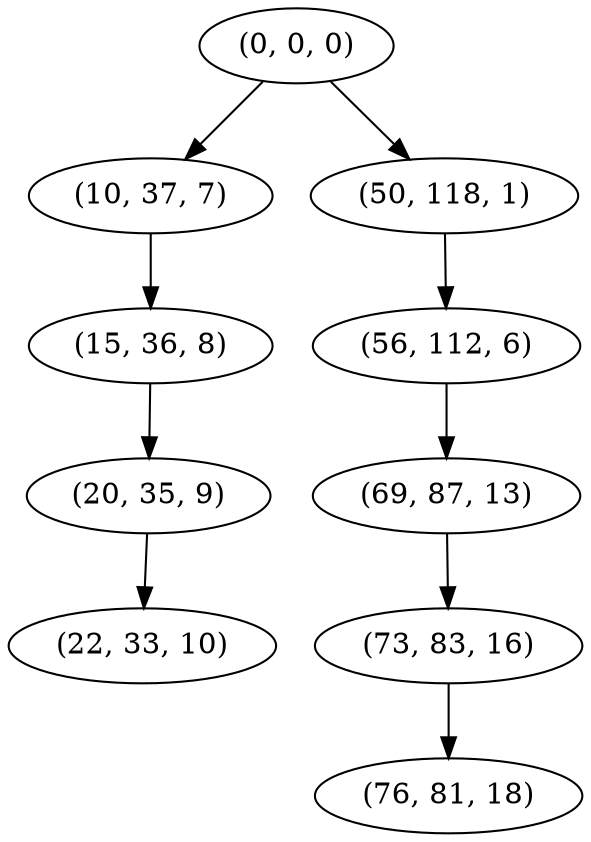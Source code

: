 digraph tree {
    "(0, 0, 0)";
    "(10, 37, 7)";
    "(15, 36, 8)";
    "(20, 35, 9)";
    "(22, 33, 10)";
    "(50, 118, 1)";
    "(56, 112, 6)";
    "(69, 87, 13)";
    "(73, 83, 16)";
    "(76, 81, 18)";
    "(0, 0, 0)" -> "(10, 37, 7)";
    "(0, 0, 0)" -> "(50, 118, 1)";
    "(10, 37, 7)" -> "(15, 36, 8)";
    "(15, 36, 8)" -> "(20, 35, 9)";
    "(20, 35, 9)" -> "(22, 33, 10)";
    "(50, 118, 1)" -> "(56, 112, 6)";
    "(56, 112, 6)" -> "(69, 87, 13)";
    "(69, 87, 13)" -> "(73, 83, 16)";
    "(73, 83, 16)" -> "(76, 81, 18)";
}
